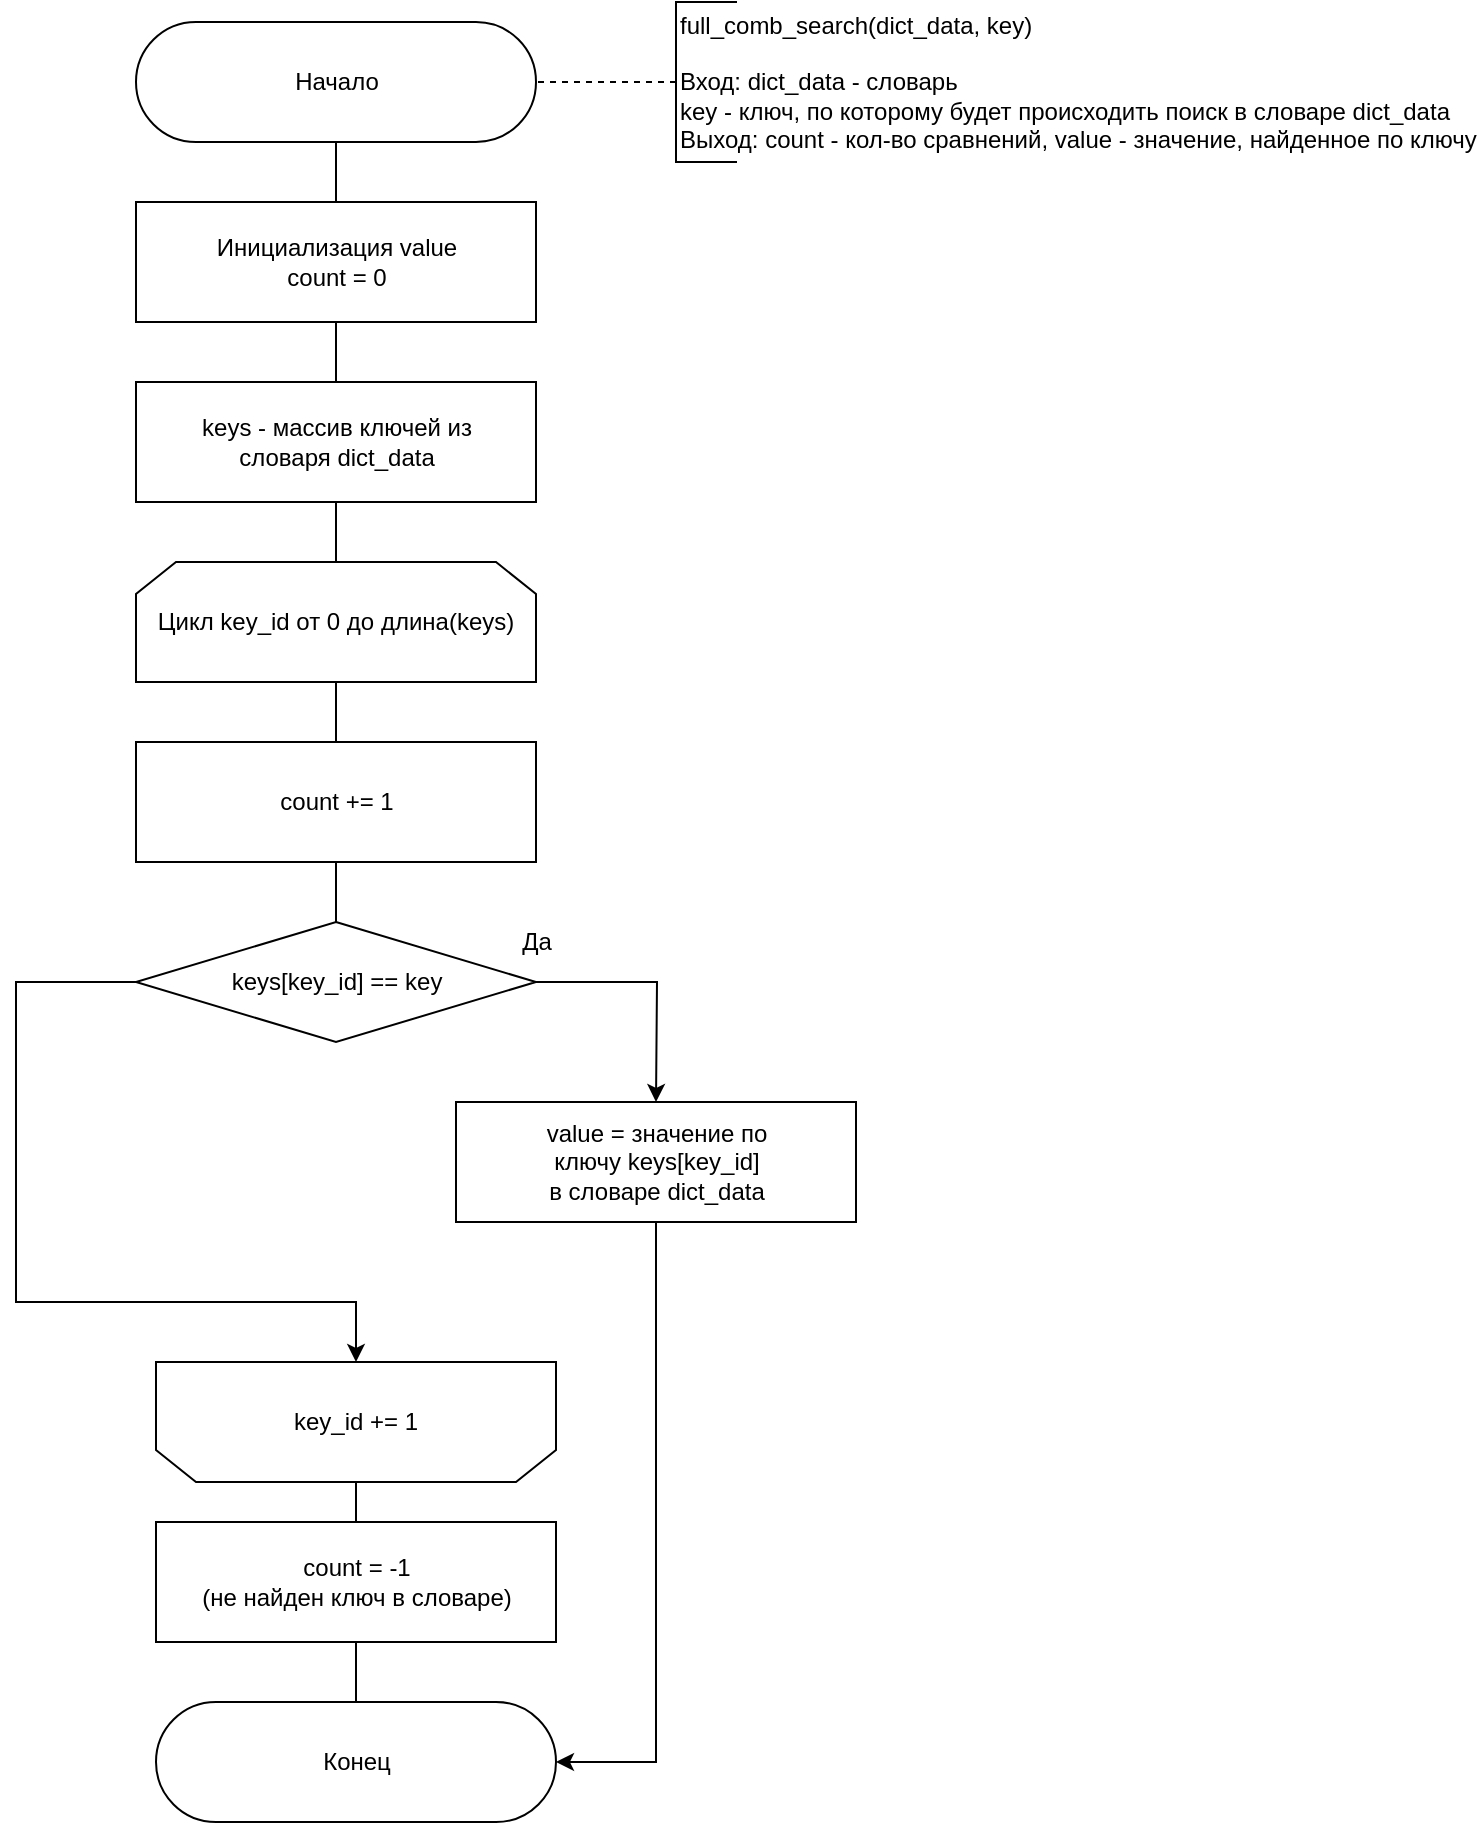 <mxfile>
    <diagram id="QM2p47kPDZQZnexqTIiv" name="Страница 1">
        <mxGraphModel dx="803" dy="605" grid="1" gridSize="10" guides="1" tooltips="1" connect="1" arrows="1" fold="1" page="1" pageScale="1" pageWidth="1654" pageHeight="2336" math="0" shadow="0">
            <root>
                <mxCell id="0"/>
                <mxCell id="1" parent="0"/>
                <mxCell id="197" style="edgeStyle=none;html=1;exitX=0.5;exitY=0.5;exitDx=0;exitDy=30;exitPerimeter=0;entryX=0.5;entryY=0;entryDx=0;entryDy=0;endArrow=none;endFill=0;" parent="1" source="3" target="167" edge="1">
                    <mxGeometry relative="1" as="geometry"/>
                </mxCell>
                <mxCell id="3" value="Начало" style="html=1;dashed=0;whitespace=wrap;shape=mxgraph.dfd.start" parent="1" vertex="1">
                    <mxGeometry x="860" y="120" width="200" height="60" as="geometry"/>
                </mxCell>
                <mxCell id="6" value="" style="edgeStyle=orthogonalEdgeStyle;rounded=0;orthogonalLoop=1;jettySize=auto;html=1;endArrow=none;endFill=0;dashed=1;" parent="1" source="7" target="3" edge="1">
                    <mxGeometry relative="1" as="geometry"/>
                </mxCell>
                <mxCell id="7" value="full_comb_search(dict_data, key)&lt;br&gt;&lt;br&gt;Вход: dict_data - словарь&lt;br&gt;key - ключ, по которому будет происходить поиск в словаре dict_data&lt;br&gt;Выход: count - кол-во сравнений, value - значение, найденное по ключу" style="html=1;dashed=0;whitespace=wrap;shape=partialRectangle;right=0;align=left;" parent="1" vertex="1">
                    <mxGeometry x="1130" y="110" width="30" height="80" as="geometry"/>
                </mxCell>
                <mxCell id="229" style="edgeStyle=orthogonalEdgeStyle;html=1;exitX=0.5;exitY=1;exitDx=0;exitDy=0;entryX=0.5;entryY=0;entryDx=0;entryDy=0;rounded=0;endArrow=none;endFill=0;" edge="1" parent="1" source="167" target="227">
                    <mxGeometry relative="1" as="geometry"/>
                </mxCell>
                <mxCell id="167" value="Инициализация value&lt;br&gt;count = 0" style="html=1;dashed=0;whitespace=wrap;" parent="1" vertex="1">
                    <mxGeometry x="860" y="210" width="200" height="60" as="geometry"/>
                </mxCell>
                <mxCell id="231" style="edgeStyle=orthogonalEdgeStyle;rounded=0;html=1;exitX=0.5;exitY=1;exitDx=0;exitDy=0;entryX=0.5;entryY=0;entryDx=0;entryDy=0;endArrow=none;endFill=0;" edge="1" parent="1" source="181" target="228">
                    <mxGeometry relative="1" as="geometry"/>
                </mxCell>
                <mxCell id="181" value="Цикл key_id от 0 до длина(keys)" style="shape=loopLimit;whiteSpace=wrap;html=1;direction=east" parent="1" vertex="1">
                    <mxGeometry x="860" y="390" width="200" height="60" as="geometry"/>
                </mxCell>
                <mxCell id="199" style="edgeStyle=orthogonalEdgeStyle;rounded=0;orthogonalLoop=1;jettySize=auto;html=1;exitX=1;exitY=0.5;exitDx=0;exitDy=0;endArrow=classic;endFill=1;" parent="1" source="201" edge="1">
                    <mxGeometry relative="1" as="geometry">
                        <mxPoint x="1120" y="660" as="targetPoint"/>
                    </mxGeometry>
                </mxCell>
                <mxCell id="201" value="keys[key_id] == key" style="shape=rhombus;html=1;dashed=0;whitespace=wrap;perimeter=rhombusPerimeter;" parent="1" vertex="1">
                    <mxGeometry x="860" y="570" width="200" height="60" as="geometry"/>
                </mxCell>
                <mxCell id="202" value="Да" style="text;html=1;align=center;verticalAlign=middle;resizable=0;points=[];autosize=1;strokeColor=none;" parent="1" vertex="1">
                    <mxGeometry x="1045" y="570" width="30" height="20" as="geometry"/>
                </mxCell>
                <mxCell id="211" style="edgeStyle=orthogonalEdgeStyle;rounded=0;html=1;exitX=0.5;exitY=1;exitDx=0;exitDy=0;entryX=1;entryY=0.5;entryDx=0;entryDy=0;endArrow=classic;endFill=1;entryPerimeter=0;" parent="1" source="203" target="215" edge="1">
                    <mxGeometry relative="1" as="geometry">
                        <mxPoint x="1120" y="750" as="targetPoint"/>
                    </mxGeometry>
                </mxCell>
                <mxCell id="203" value="value = значение по&lt;br&gt;ключу keys[key_id]&lt;br&gt;в словаре dict_data" style="html=1;dashed=0;whitespace=wrap;" parent="1" vertex="1">
                    <mxGeometry x="1020" y="660" width="200" height="60" as="geometry"/>
                </mxCell>
                <mxCell id="214" style="edgeStyle=orthogonalEdgeStyle;rounded=0;html=1;exitX=0;exitY=0.5;exitDx=0;exitDy=0;endArrow=classic;endFill=1;entryX=0.5;entryY=1;entryDx=0;entryDy=0;" parent="1" source="201" edge="1" target="212">
                    <mxGeometry relative="1" as="geometry">
                        <mxPoint x="960" y="840" as="targetPoint"/>
                        <Array as="points">
                            <mxPoint x="800" y="600"/>
                            <mxPoint x="800" y="760"/>
                            <mxPoint x="970" y="760"/>
                        </Array>
                        <mxPoint x="800" y="720" as="sourcePoint"/>
                    </mxGeometry>
                </mxCell>
                <mxCell id="222" style="edgeStyle=orthogonalEdgeStyle;rounded=0;html=1;exitX=0.5;exitY=0;exitDx=0;exitDy=0;entryX=0.5;entryY=0;entryDx=0;entryDy=0;endArrow=none;endFill=0;" parent="1" source="212" target="220" edge="1">
                    <mxGeometry relative="1" as="geometry">
                        <mxPoint x="970" y="880" as="targetPoint"/>
                    </mxGeometry>
                </mxCell>
                <mxCell id="212" value="key_id += 1" style="shape=loopLimit;whiteSpace=wrap;html=1;strokeWidth=1;direction=west;" parent="1" vertex="1">
                    <mxGeometry x="870" y="790" width="200" height="60" as="geometry"/>
                </mxCell>
                <mxCell id="215" value="Конец" style="html=1;dashed=0;whitespace=wrap;shape=mxgraph.dfd.start" parent="1" vertex="1">
                    <mxGeometry x="870" y="960" width="200" height="60" as="geometry"/>
                </mxCell>
                <mxCell id="233" style="edgeStyle=orthogonalEdgeStyle;rounded=0;html=1;exitX=0.5;exitY=1;exitDx=0;exitDy=0;entryX=0.5;entryY=0.5;entryDx=0;entryDy=-30;entryPerimeter=0;endArrow=none;endFill=0;" edge="1" parent="1" source="220" target="215">
                    <mxGeometry relative="1" as="geometry"/>
                </mxCell>
                <mxCell id="220" value="count = -1&lt;br&gt;(не найден ключ в словаре)" style="html=1;dashed=0;whitespace=wrap;" parent="1" vertex="1">
                    <mxGeometry x="870" y="870" width="200" height="60" as="geometry"/>
                </mxCell>
                <mxCell id="230" style="edgeStyle=orthogonalEdgeStyle;rounded=0;html=1;exitX=0.5;exitY=1;exitDx=0;exitDy=0;entryX=0.5;entryY=0;entryDx=0;entryDy=0;endArrow=none;endFill=0;" edge="1" parent="1" source="227" target="181">
                    <mxGeometry relative="1" as="geometry"/>
                </mxCell>
                <mxCell id="227" value="keys - массив ключей из&lt;br&gt;словаря dict_data" style="html=1;dashed=0;whitespace=wrap;" vertex="1" parent="1">
                    <mxGeometry x="860" y="300" width="200" height="60" as="geometry"/>
                </mxCell>
                <mxCell id="232" style="edgeStyle=orthogonalEdgeStyle;rounded=0;html=1;exitX=0.5;exitY=1;exitDx=0;exitDy=0;entryX=0.5;entryY=0;entryDx=0;entryDy=0;endArrow=none;endFill=0;" edge="1" parent="1" source="228" target="201">
                    <mxGeometry relative="1" as="geometry"/>
                </mxCell>
                <mxCell id="228" value="count += 1" style="html=1;dashed=0;whitespace=wrap;" vertex="1" parent="1">
                    <mxGeometry x="860" y="480" width="200" height="60" as="geometry"/>
                </mxCell>
            </root>
        </mxGraphModel>
    </diagram>
</mxfile>